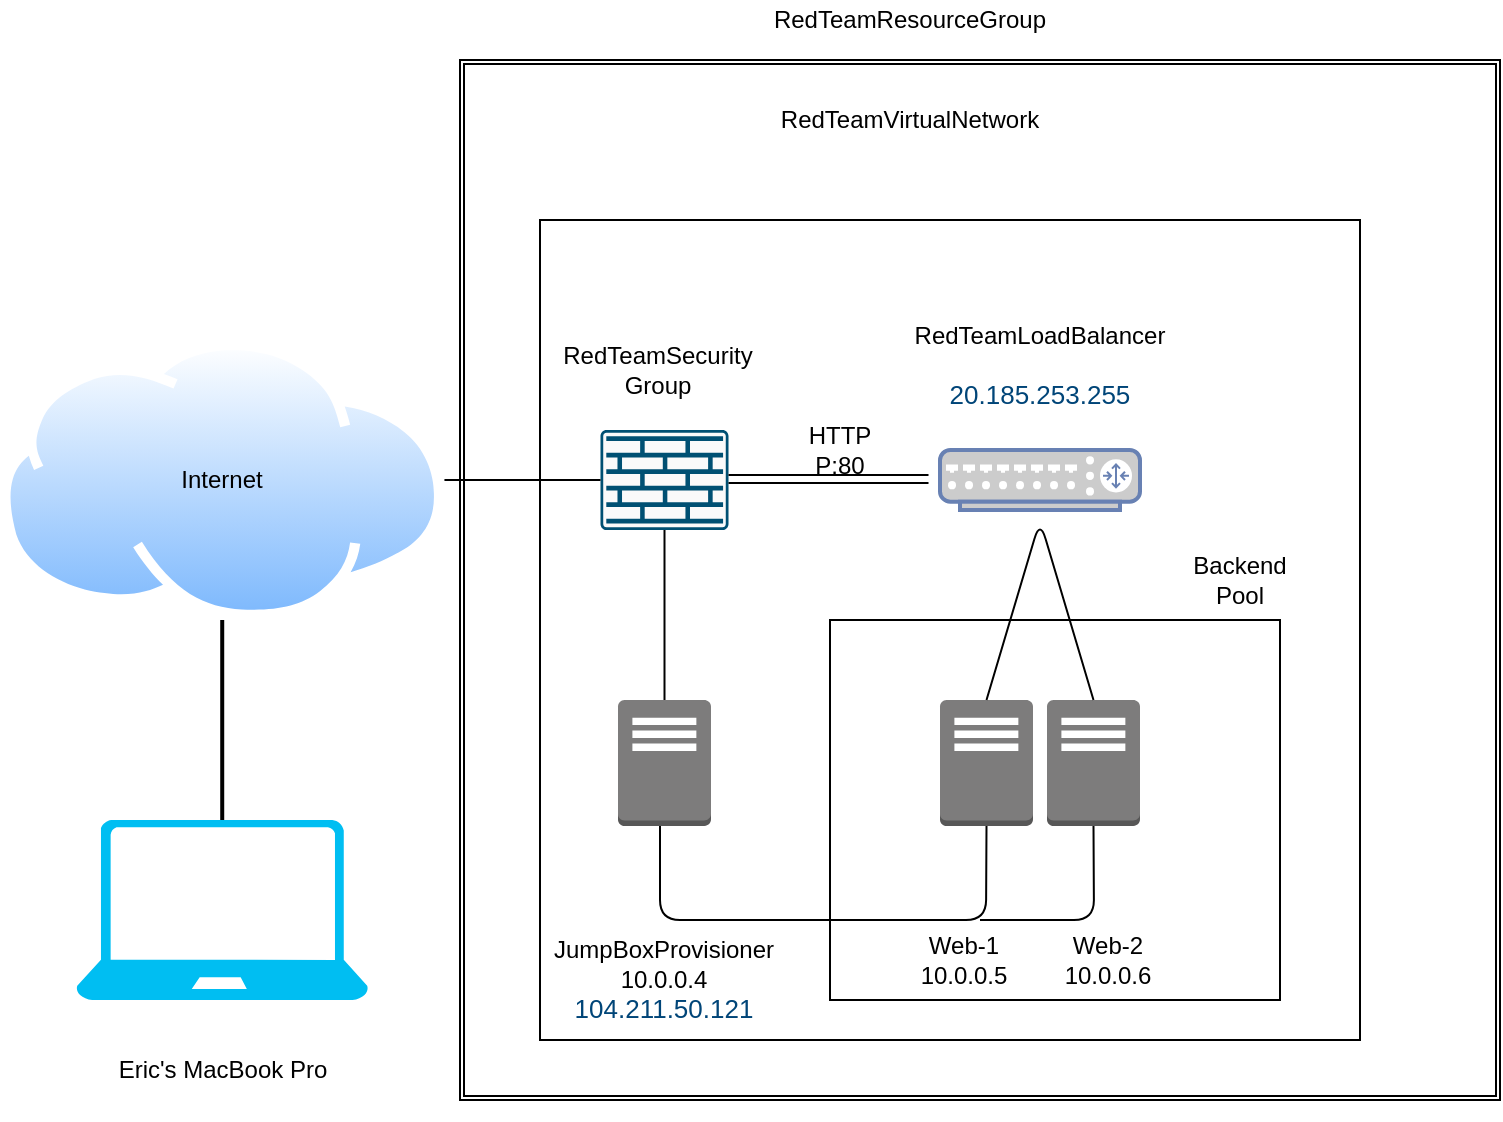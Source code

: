 <mxfile version="13.7.3" type="google"><diagram id="C4-Hetccv-8TK6EbWfxp" name="Page-1"><mxGraphModel dx="978" dy="741" grid="1" gridSize="10" guides="1" tooltips="1" connect="1" arrows="1" fold="1" page="1" pageScale="1" pageWidth="850" pageHeight="1100" math="0" shadow="0"><root><mxCell id="0"/><mxCell id="1" parent="0"/><mxCell id="DuI3px7JpKBi9j3DyxkM-5" value="" style="shape=ext;double=1;whiteSpace=wrap;html=1;aspect=fixed;" vertex="1" parent="1"><mxGeometry x="280" y="40" width="520" height="520" as="geometry"/></mxCell><mxCell id="DuI3px7JpKBi9j3DyxkM-8" value="" style="whiteSpace=wrap;html=1;aspect=fixed;" vertex="1" parent="1"><mxGeometry x="320" y="120" width="410" height="410" as="geometry"/></mxCell><mxCell id="DuI3px7JpKBi9j3DyxkM-34" value="" style="rounded=0;whiteSpace=wrap;html=1;" vertex="1" parent="1"><mxGeometry x="465" y="320" width="225" height="190" as="geometry"/></mxCell><mxCell id="DuI3px7JpKBi9j3DyxkM-1" value="" style="aspect=fixed;perimeter=ellipsePerimeter;html=1;align=center;shadow=0;dashed=0;spacingTop=3;image;image=img/lib/active_directory/internet_cloud.svg;" vertex="1" parent="1"><mxGeometry x="50" y="180" width="222.22" height="140" as="geometry"/></mxCell><mxCell id="DuI3px7JpKBi9j3DyxkM-2" value="" style="verticalLabelPosition=bottom;html=1;verticalAlign=top;align=center;strokeColor=none;fillColor=#00BEF2;shape=mxgraph.azure.laptop;pointerEvents=1;" vertex="1" parent="1"><mxGeometry x="88.11" y="420" width="146" height="90" as="geometry"/></mxCell><mxCell id="DuI3px7JpKBi9j3DyxkM-3" value="" style="line;strokeWidth=2;direction=south;html=1;" vertex="1" parent="1"><mxGeometry x="156.11" y="320" width="10" height="100" as="geometry"/></mxCell><mxCell id="DuI3px7JpKBi9j3DyxkM-6" value="RedTeamResourceGroup" style="text;html=1;strokeColor=none;fillColor=none;align=center;verticalAlign=middle;whiteSpace=wrap;rounded=0;" vertex="1" parent="1"><mxGeometry x="330" y="10" width="350" height="20" as="geometry"/></mxCell><mxCell id="DuI3px7JpKBi9j3DyxkM-7" value="RedTeamVirtualNetwork" style="text;html=1;strokeColor=none;fillColor=none;align=center;verticalAlign=middle;whiteSpace=wrap;rounded=0;" vertex="1" parent="1"><mxGeometry x="440" y="60" width="130" height="20" as="geometry"/></mxCell><mxCell id="DuI3px7JpKBi9j3DyxkM-9" value="" style="points=[[0.015,0.015,0],[0.985,0.015,0],[0.985,0.985,0],[0.015,0.985,0],[0.25,0,0],[0.5,0,0],[0.75,0,0],[1,0.25,0],[1,0.5,0],[1,0.75,0],[0.75,1,0],[0.5,1,0],[0.25,1,0],[0,0.75,0],[0,0.5,0],[0,0.25,0]];verticalLabelPosition=bottom;html=1;verticalAlign=top;aspect=fixed;align=center;pointerEvents=1;shape=mxgraph.cisco19.rect;prIcon=firewall;fillColor=#FAFAFA;strokeColor=#005073;" vertex="1" parent="1"><mxGeometry x="350.25" y="225" width="64" height="50" as="geometry"/></mxCell><mxCell id="DuI3px7JpKBi9j3DyxkM-12" value="" style="fontColor=#0066CC;verticalAlign=top;verticalLabelPosition=bottom;labelPosition=center;align=center;html=1;outlineConnect=0;fillColor=#CCCCCC;strokeColor=#6881B3;gradientColor=none;gradientDirection=north;strokeWidth=2;shape=mxgraph.networks.router;" vertex="1" parent="1"><mxGeometry x="520" y="235" width="100" height="30" as="geometry"/></mxCell><mxCell id="DuI3px7JpKBi9j3DyxkM-13" value="" style="outlineConnect=0;dashed=0;verticalLabelPosition=bottom;verticalAlign=top;align=center;html=1;shape=mxgraph.aws3.traditional_server;fillColor=#7D7C7C;gradientColor=none;" vertex="1" parent="1"><mxGeometry x="520" y="360" width="46.5" height="63" as="geometry"/></mxCell><mxCell id="DuI3px7JpKBi9j3DyxkM-14" value="" style="outlineConnect=0;dashed=0;verticalLabelPosition=bottom;verticalAlign=top;align=center;html=1;shape=mxgraph.aws3.traditional_server;fillColor=#7D7C7C;gradientColor=none;" vertex="1" parent="1"><mxGeometry x="573.5" y="360" width="46.5" height="63" as="geometry"/></mxCell><mxCell id="DuI3px7JpKBi9j3DyxkM-15" value="" style="outlineConnect=0;dashed=0;verticalLabelPosition=bottom;verticalAlign=top;align=center;html=1;shape=mxgraph.aws3.traditional_server;fillColor=#7D7C7C;gradientColor=none;" vertex="1" parent="1"><mxGeometry x="359" y="360" width="46.5" height="63" as="geometry"/></mxCell><mxCell id="DuI3px7JpKBi9j3DyxkM-17" value="" style="shape=link;html=1;" edge="1" parent="1"><mxGeometry width="100" relative="1" as="geometry"><mxPoint x="414.25" y="249.5" as="sourcePoint"/><mxPoint x="514.25" y="249.5" as="targetPoint"/></mxGeometry></mxCell><mxCell id="DuI3px7JpKBi9j3DyxkM-19" value="" style="endArrow=none;html=1;entryX=0.5;entryY=1;entryDx=0;entryDy=0;entryPerimeter=0;" edge="1" parent="1" target="DuI3px7JpKBi9j3DyxkM-13"><mxGeometry width="50" height="50" relative="1" as="geometry"><mxPoint x="380" y="423" as="sourcePoint"/><mxPoint x="480" y="390" as="targetPoint"/><Array as="points"><mxPoint x="380" y="470"/><mxPoint x="543" y="470"/></Array></mxGeometry></mxCell><mxCell id="DuI3px7JpKBi9j3DyxkM-20" value="" style="endArrow=none;html=1;entryX=0.5;entryY=1;entryDx=0;entryDy=0;entryPerimeter=0;" edge="1" parent="1" target="DuI3px7JpKBi9j3DyxkM-14"><mxGeometry width="50" height="50" relative="1" as="geometry"><mxPoint x="540" y="470" as="sourcePoint"/><mxPoint x="480" y="360" as="targetPoint"/><Array as="points"><mxPoint x="597" y="470"/></Array></mxGeometry></mxCell><mxCell id="DuI3px7JpKBi9j3DyxkM-21" value="" style="endArrow=none;html=1;exitX=0.5;exitY=0;exitDx=0;exitDy=0;exitPerimeter=0;entryX=0.5;entryY=0;entryDx=0;entryDy=0;entryPerimeter=0;" edge="1" parent="1" source="DuI3px7JpKBi9j3DyxkM-13" target="DuI3px7JpKBi9j3DyxkM-14"><mxGeometry width="50" height="50" relative="1" as="geometry"><mxPoint x="430" y="410" as="sourcePoint"/><mxPoint x="480" y="360" as="targetPoint"/><Array as="points"><mxPoint x="570" y="270"/></Array></mxGeometry></mxCell><mxCell id="DuI3px7JpKBi9j3DyxkM-22" value="" style="endArrow=none;html=1;entryX=0.5;entryY=1;entryDx=0;entryDy=0;entryPerimeter=0;exitX=0.5;exitY=0;exitDx=0;exitDy=0;exitPerimeter=0;" edge="1" parent="1" source="DuI3px7JpKBi9j3DyxkM-15" target="DuI3px7JpKBi9j3DyxkM-9"><mxGeometry width="50" height="50" relative="1" as="geometry"><mxPoint x="430" y="410" as="sourcePoint"/><mxPoint x="480" y="360" as="targetPoint"/></mxGeometry></mxCell><mxCell id="DuI3px7JpKBi9j3DyxkM-23" value="" style="endArrow=none;html=1;entryX=0;entryY=0.5;entryDx=0;entryDy=0;entryPerimeter=0;exitX=1;exitY=0.5;exitDx=0;exitDy=0;" edge="1" parent="1" source="DuI3px7JpKBi9j3DyxkM-1" target="DuI3px7JpKBi9j3DyxkM-9"><mxGeometry width="50" height="50" relative="1" as="geometry"><mxPoint x="430" y="410" as="sourcePoint"/><mxPoint x="480" y="360" as="targetPoint"/></mxGeometry></mxCell><mxCell id="DuI3px7JpKBi9j3DyxkM-24" value="Eric's MacBook Pro" style="text;html=1;strokeColor=none;fillColor=none;align=center;verticalAlign=middle;whiteSpace=wrap;rounded=0;" vertex="1" parent="1"><mxGeometry x="91.66" y="520" width="138.89" height="50" as="geometry"/></mxCell><mxCell id="DuI3px7JpKBi9j3DyxkM-25" value="Internet" style="text;html=1;strokeColor=none;fillColor=none;align=center;verticalAlign=middle;whiteSpace=wrap;rounded=0;" vertex="1" parent="1"><mxGeometry x="141" y="240" width="40" height="20" as="geometry"/></mxCell><mxCell id="DuI3px7JpKBi9j3DyxkM-26" value="RedTeamSecurity Group" style="text;html=1;strokeColor=none;fillColor=none;align=center;verticalAlign=middle;whiteSpace=wrap;rounded=0;" vertex="1" parent="1"><mxGeometry x="333" y="170" width="92" height="50" as="geometry"/></mxCell><mxCell id="DuI3px7JpKBi9j3DyxkM-27" value="RedTeamLoadBalancer&lt;br&gt;&lt;br class=&quot;Apple-interchange-newline&quot;&gt;&lt;span style=&quot;color: rgb(0 , 69 , 120) ; font-family: &amp;#34;az_ea_font&amp;#34; , &amp;#34;segoe ui&amp;#34; , &amp;#34;az_font&amp;#34; , , , , &amp;#34;roboto&amp;#34; , &amp;#34;oxygen&amp;#34; , &amp;#34;ubuntu&amp;#34; , &amp;#34;cantarell&amp;#34; , &amp;#34;open sans&amp;#34; , &amp;#34;helvetica neue&amp;#34; , sans-serif ; font-size: 13px ; text-align: left ; background-color: rgb(255 , 255 , 255)&quot;&gt;20.185.253.255&lt;/span&gt;" style="text;html=1;strokeColor=none;fillColor=none;align=center;verticalAlign=middle;whiteSpace=wrap;rounded=0;" vertex="1" parent="1"><mxGeometry x="490" y="150" width="160" height="85" as="geometry"/></mxCell><mxCell id="DuI3px7JpKBi9j3DyxkM-29" value="Web-1&lt;br&gt;10.0.0.5" style="text;html=1;strokeColor=none;fillColor=none;align=center;verticalAlign=middle;whiteSpace=wrap;rounded=0;" vertex="1" parent="1"><mxGeometry x="496.5" y="460" width="70" height="60" as="geometry"/></mxCell><mxCell id="DuI3px7JpKBi9j3DyxkM-30" value="Web-2&lt;br&gt;10.0.0.6" style="text;html=1;strokeColor=none;fillColor=none;align=center;verticalAlign=middle;whiteSpace=wrap;rounded=0;" vertex="1" parent="1"><mxGeometry x="573.5" y="470" width="60" height="40" as="geometry"/></mxCell><mxCell id="DuI3px7JpKBi9j3DyxkM-32" value="JumpBoxProvisioner&lt;br&gt;10.0.0.4&lt;br&gt;&lt;span style=&quot;color: rgb(0 , 69 , 120) ; font-family: &amp;#34;az_ea_font&amp;#34; , &amp;#34;segoe ui&amp;#34; , &amp;#34;az_font&amp;#34; , , , , &amp;#34;roboto&amp;#34; , &amp;#34;oxygen&amp;#34; , &amp;#34;ubuntu&amp;#34; , &amp;#34;cantarell&amp;#34; , &amp;#34;open sans&amp;#34; , &amp;#34;helvetica neue&amp;#34; , sans-serif ; font-size: 13px ; background-color: rgb(255 , 255 , 255)&quot;&gt;104.211.50.121&lt;/span&gt;&lt;br&gt;" style="text;html=1;strokeColor=none;fillColor=none;align=center;verticalAlign=middle;whiteSpace=wrap;rounded=0;" vertex="1" parent="1"><mxGeometry x="362.25" y="490" width="40" height="20" as="geometry"/></mxCell><mxCell id="DuI3px7JpKBi9j3DyxkM-35" value="Backend Pool&lt;br&gt;" style="text;html=1;strokeColor=none;fillColor=none;align=center;verticalAlign=middle;whiteSpace=wrap;rounded=0;" vertex="1" parent="1"><mxGeometry x="650" y="290" width="40" height="20" as="geometry"/></mxCell><mxCell id="DuI3px7JpKBi9j3DyxkM-36" value="HTTP P:80" style="text;html=1;strokeColor=none;fillColor=none;align=center;verticalAlign=middle;whiteSpace=wrap;rounded=0;" vertex="1" parent="1"><mxGeometry x="450" y="225" width="40" height="20" as="geometry"/></mxCell></root></mxGraphModel></diagram></mxfile>